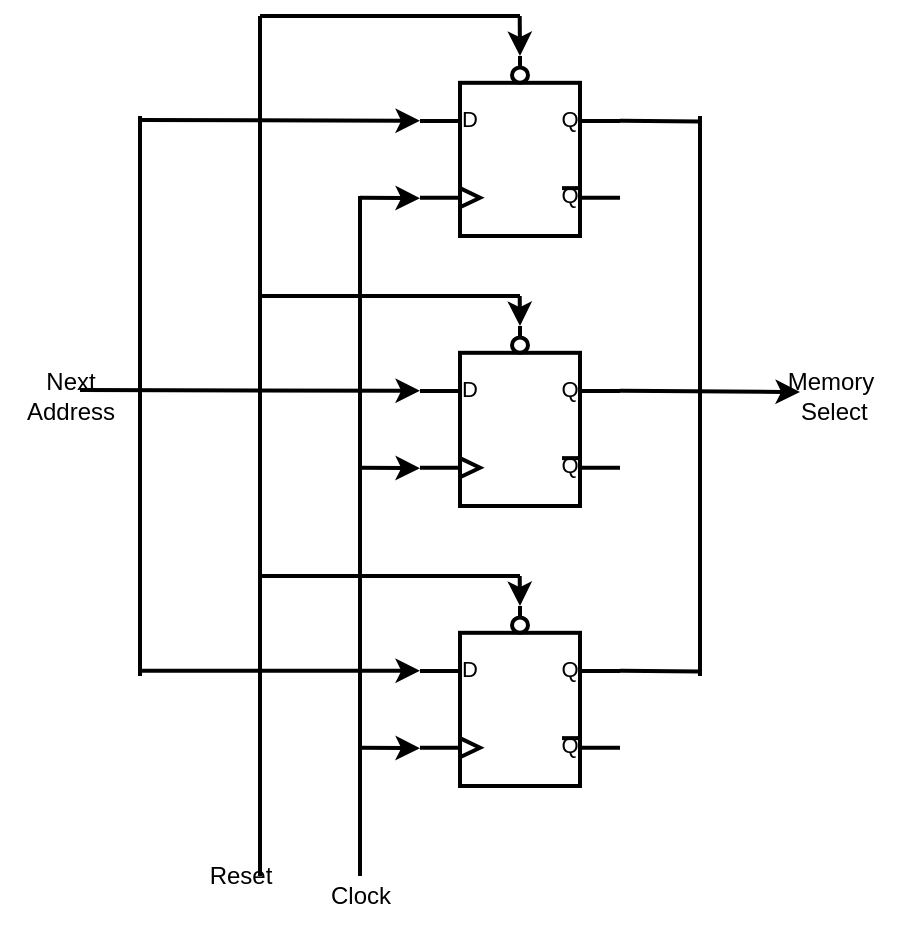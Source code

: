 <mxfile>
    <diagram id="oMEotIGAXDUPFLw5_vmQ" name="Page-1">
        <mxGraphModel dx="770" dy="664" grid="1" gridSize="10" guides="1" tooltips="1" connect="1" arrows="0" fold="1" page="1" pageScale="1" pageWidth="827" pageHeight="1169" background="#ffffff" math="0" shadow="0">
            <root>
                <mxCell id="0"/>
                <mxCell id="1" parent="0"/>
                <mxCell id="5" style="edgeStyle=none;html=1;exitX=0;exitY=0.79;exitDx=0;exitDy=0;exitPerimeter=0;endArrow=none;endFill=0;strokeWidth=2;startArrow=classic;startFill=1;" parent="1" source="3" edge="1">
                    <mxGeometry relative="1" as="geometry">
                        <mxPoint x="190" y="450.857" as="targetPoint"/>
                    </mxGeometry>
                </mxCell>
                <mxCell id="6" style="edgeStyle=none;html=1;exitX=1;exitY=0.36;exitDx=0;exitDy=0;exitPerimeter=0;endArrow=none;endFill=0;strokeWidth=2;" parent="1" source="3" edge="1">
                    <mxGeometry relative="1" as="geometry">
                        <mxPoint x="360" y="412.762" as="targetPoint"/>
                    </mxGeometry>
                </mxCell>
                <mxCell id="8" style="edgeStyle=none;html=1;exitX=0.5;exitY=0;exitDx=0;exitDy=0;exitPerimeter=0;endArrow=none;endFill=0;strokeWidth=2;startArrow=classic;startFill=1;" parent="1" source="3" edge="1">
                    <mxGeometry relative="1" as="geometry">
                        <mxPoint x="269.857" y="360" as="targetPoint"/>
                    </mxGeometry>
                </mxCell>
                <mxCell id="34" style="edgeStyle=none;html=1;exitX=0;exitY=0.36;exitDx=0;exitDy=0;exitPerimeter=0;endArrow=none;endFill=0;strokeWidth=2;startArrow=classic;startFill=1;" parent="1" source="3" edge="1">
                    <mxGeometry relative="1" as="geometry">
                        <mxPoint x="80" y="412" as="targetPoint"/>
                    </mxGeometry>
                </mxCell>
                <mxCell id="3" value="" style="verticalLabelPosition=bottom;shadow=0;dashed=0;align=center;html=1;verticalAlign=top;shape=mxgraph.electrical.logic_gates.d_type_flip-flop_with_clear_2;strokeWidth=2;" parent="1" vertex="1">
                    <mxGeometry x="220" y="380" width="100" height="90" as="geometry"/>
                </mxCell>
                <mxCell id="16" style="edgeStyle=none;html=1;exitX=0;exitY=0.79;exitDx=0;exitDy=0;exitPerimeter=0;endArrow=none;endFill=0;strokeWidth=2;startArrow=classic;startFill=1;" parent="1" source="20" edge="1">
                    <mxGeometry relative="1" as="geometry">
                        <mxPoint x="190" y="585.857" as="targetPoint"/>
                    </mxGeometry>
                </mxCell>
                <mxCell id="17" style="edgeStyle=none;html=1;exitX=1;exitY=0.36;exitDx=0;exitDy=0;exitPerimeter=0;endArrow=classic;endFill=1;strokeWidth=2;" parent="1" source="20" edge="1">
                    <mxGeometry relative="1" as="geometry">
                        <mxPoint x="410" y="548" as="targetPoint"/>
                    </mxGeometry>
                </mxCell>
                <mxCell id="21" style="edgeStyle=none;html=1;exitX=0.5;exitY=0;exitDx=0;exitDy=0;exitPerimeter=0;endArrow=none;endFill=0;strokeWidth=2;startArrow=classic;startFill=1;" parent="1" source="20" edge="1">
                    <mxGeometry relative="1" as="geometry">
                        <mxPoint x="269.857" y="500" as="targetPoint"/>
                    </mxGeometry>
                </mxCell>
                <mxCell id="35" style="edgeStyle=none;html=1;exitX=0;exitY=0.36;exitDx=0;exitDy=0;exitPerimeter=0;endArrow=none;endFill=0;strokeWidth=2;startArrow=classic;startFill=1;" parent="1" source="20" edge="1">
                    <mxGeometry relative="1" as="geometry">
                        <mxPoint x="50" y="547" as="targetPoint"/>
                    </mxGeometry>
                </mxCell>
                <mxCell id="20" value="" style="verticalLabelPosition=bottom;shadow=0;dashed=0;align=center;html=1;verticalAlign=top;shape=mxgraph.electrical.logic_gates.d_type_flip-flop_with_clear_2;strokeWidth=2;" parent="1" vertex="1">
                    <mxGeometry x="220" y="515" width="100" height="90" as="geometry"/>
                </mxCell>
                <mxCell id="29" style="edgeStyle=none;html=1;exitX=0;exitY=0.79;exitDx=0;exitDy=0;exitPerimeter=0;endArrow=none;endFill=0;strokeWidth=2;startArrow=classic;startFill=1;" parent="1" source="33" edge="1">
                    <mxGeometry relative="1" as="geometry">
                        <mxPoint x="190" y="725.857" as="targetPoint"/>
                    </mxGeometry>
                </mxCell>
                <mxCell id="30" style="edgeStyle=none;html=1;exitX=1;exitY=0.36;exitDx=0;exitDy=0;exitPerimeter=0;endArrow=none;endFill=0;strokeWidth=2;" parent="1" source="33" edge="1">
                    <mxGeometry relative="1" as="geometry">
                        <mxPoint x="360" y="687.762" as="targetPoint"/>
                    </mxGeometry>
                </mxCell>
                <mxCell id="32" style="edgeStyle=none;html=1;exitX=0.5;exitY=0;exitDx=0;exitDy=0;exitPerimeter=0;endArrow=none;endFill=0;strokeWidth=2;startArrow=classic;startFill=1;" parent="1" source="33" edge="1">
                    <mxGeometry relative="1" as="geometry">
                        <mxPoint x="269.857" y="640" as="targetPoint"/>
                    </mxGeometry>
                </mxCell>
                <mxCell id="36" style="edgeStyle=none;html=1;exitX=0;exitY=0.36;exitDx=0;exitDy=0;exitPerimeter=0;endArrow=none;endFill=0;strokeWidth=2;startArrow=classic;startFill=1;" parent="1" source="33" edge="1">
                    <mxGeometry relative="1" as="geometry">
                        <mxPoint x="80" y="687.355" as="targetPoint"/>
                    </mxGeometry>
                </mxCell>
                <mxCell id="33" value="" style="verticalLabelPosition=bottom;shadow=0;dashed=0;align=center;html=1;verticalAlign=top;shape=mxgraph.electrical.logic_gates.d_type_flip-flop_with_clear_2;strokeWidth=2;" parent="1" vertex="1">
                    <mxGeometry x="220" y="655" width="100" height="90" as="geometry"/>
                </mxCell>
                <mxCell id="37" value="" style="endArrow=none;html=1;strokeWidth=2;" parent="1" edge="1">
                    <mxGeometry width="50" height="50" relative="1" as="geometry">
                        <mxPoint x="190" y="790" as="sourcePoint"/>
                        <mxPoint x="190" y="450" as="targetPoint"/>
                    </mxGeometry>
                </mxCell>
                <mxCell id="38" value="" style="endArrow=none;html=1;strokeWidth=2;" parent="1" edge="1">
                    <mxGeometry width="50" height="50" relative="1" as="geometry">
                        <mxPoint x="140" y="360" as="sourcePoint"/>
                        <mxPoint x="270" y="360" as="targetPoint"/>
                    </mxGeometry>
                </mxCell>
                <mxCell id="39" value="" style="endArrow=none;html=1;strokeWidth=2;" parent="1" edge="1">
                    <mxGeometry width="50" height="50" relative="1" as="geometry">
                        <mxPoint x="140" y="500" as="sourcePoint"/>
                        <mxPoint x="270" y="500" as="targetPoint"/>
                    </mxGeometry>
                </mxCell>
                <mxCell id="40" value="" style="endArrow=none;html=1;strokeWidth=2;" parent="1" edge="1">
                    <mxGeometry width="50" height="50" relative="1" as="geometry">
                        <mxPoint x="140" y="640" as="sourcePoint"/>
                        <mxPoint x="270" y="640" as="targetPoint"/>
                    </mxGeometry>
                </mxCell>
                <mxCell id="41" value="" style="endArrow=none;html=1;strokeWidth=2;" parent="1" edge="1">
                    <mxGeometry width="50" height="50" relative="1" as="geometry">
                        <mxPoint x="140" y="790" as="sourcePoint"/>
                        <mxPoint x="140" y="360" as="targetPoint"/>
                    </mxGeometry>
                </mxCell>
                <mxCell id="43" value="" style="endArrow=none;html=1;strokeWidth=2;" parent="1" edge="1">
                    <mxGeometry width="50" height="50" relative="1" as="geometry">
                        <mxPoint x="80" y="690" as="sourcePoint"/>
                        <mxPoint x="80" y="410" as="targetPoint"/>
                    </mxGeometry>
                </mxCell>
                <mxCell id="44" value="" style="endArrow=none;html=1;strokeWidth=2;" parent="1" edge="1">
                    <mxGeometry width="50" height="50" relative="1" as="geometry">
                        <mxPoint x="360" y="690" as="sourcePoint"/>
                        <mxPoint x="360" y="410" as="targetPoint"/>
                    </mxGeometry>
                </mxCell>
                <mxCell id="45" value="Next&lt;br&gt;Address" style="text;html=1;align=center;verticalAlign=middle;resizable=0;points=[];autosize=1;strokeWidth=2;" parent="1" vertex="1">
                    <mxGeometry x="10" y="530" width="70" height="40" as="geometry"/>
                </mxCell>
                <mxCell id="46" value="Memory&lt;br&gt;&amp;nbsp;Select" style="text;html=1;align=center;verticalAlign=middle;resizable=0;points=[];autosize=1;strokeWidth=2;" parent="1" vertex="1">
                    <mxGeometry x="390" y="530" width="70" height="40" as="geometry"/>
                </mxCell>
                <mxCell id="47" value="Clock" style="text;html=1;align=center;verticalAlign=middle;resizable=0;points=[];autosize=1;strokeWidth=2;" parent="1" vertex="1">
                    <mxGeometry x="165" y="785" width="50" height="30" as="geometry"/>
                </mxCell>
                <mxCell id="48" value="Reset" style="text;html=1;align=center;verticalAlign=middle;resizable=0;points=[];autosize=1;strokeWidth=2;" parent="1" vertex="1">
                    <mxGeometry x="105" y="775" width="50" height="30" as="geometry"/>
                </mxCell>
            </root>
        </mxGraphModel>
    </diagram>
</mxfile>